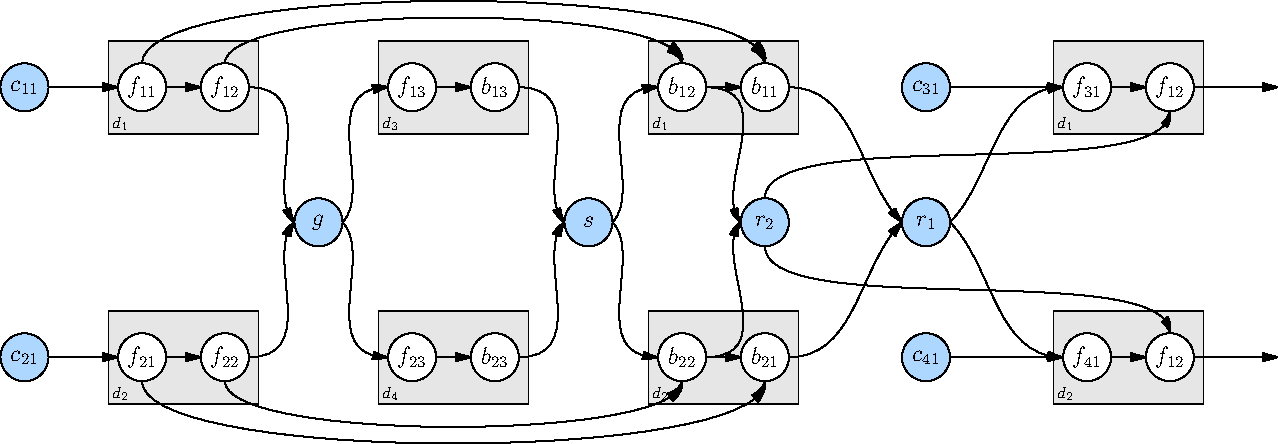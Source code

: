 import math;

size(80cm, 25cm);
unitsize(30, 0);
defaultpen(fontsize(12pt));

//circle radius
real rsize = 0.4;
real shiftscale = 1.4;
real shiftunit = 4.5;
pen fillpen = rgb(156,194,230);

picture getCircle(string s, pair pos, pen p = defaultpen)
{
    picture pic;
    path pt_circle = circle(pos, rsize);
    filldraw(pic, pt_circle, p);
    label(pic, s, pos);
    return pic;
}

picture getRectBox(string s, pen p = lightgray, bool leftdown=true)
{
    picture pic;
    real xsize = 2.5;
    path boxpath = box((0,0), (xsize, xsize*0.618));
    filldraw(pic, boxpath, p);

    // dot(pic, boxpath, darkblue);
    label(pic, s, (0,0), NE,fontsize(8pt));
    return pic;
}

picture getCircleFromBox(picture boxpic, string s="", int idx=0, pen p = currentpen)
{
    picture pic;
    pair leftedge_pt = point(boxpic, W);
    pair rightedt_pt = point(boxpic, E);

    pair cir_pt = shift(shiftscale*rsize, 0)*leftedge_pt;
    if(idx == 1)
    {
        cir_pt = shift(-shiftscale*rsize, 0)*rightedt_pt;
    }

    // dot(pic, cir_pt);
    // write(cir_pt);

    path circle_path = circle(cir_pt, rsize);
    filldraw(pic, circle_path, p);
    
    label(pic, s, cir_pt);
    return pic;
}

picture getCircleBtween4Box(picture LeftUp, picture LeftDown,
                            picture RightUp, picture RightDown,
                            string s="",
                            pen p = currentpen)
{
    picture pic;
    pair ptLeftUp = point(LeftUp, E);
    pair ptLeftDown = point(LeftDown, E);
    pair ptRightUp = point(RightUp, W);
    pair ptRightDown = point(RightDown, W);

    pair ptCenter = midpoint(ptLeftUp--ptLeftDown--ptRightUp--ptRightDown);

    path cir_path = circle(ptCenter, rsize);
    filldraw(pic, cir_path, p);
    label(pic, s, ptCenter);
    // write(ptCenter);
    // dot(pic, ptCenter);

    return pic;
}

picture LineTwo2One(picture nodeUp, picture nodeDown, picture nodeMidlle)
{
    picture pic;
    path up2Mid = point(nodeUp, E){right}..{SE}point(nodeMidlle, W);
    draw(pic, up2Mid, Arrow);
    path down2Mid = point(nodeDown, E){right}..{NE}point(nodeMidlle, W);
    draw(pic, down2Mid, Arrow);
    return pic;
}

picture LineOne2Two(picture nodeMidlle, picture nodeUp, picture nodeDown)
{
    picture pic;
    path mid2Up = point(nodeMidlle, E){NE}..{right}point(nodeUp, W);
    draw(pic, mid2Up, Arrow);
    path mid2Down = point(nodeMidlle, E){SE}..{right}point(nodeDown, W);
    draw(pic, mid2Down, Arrow);
    return pic;
}

picture LineLeft2Rgiht(picture nodeLeft, picture nodeRight)
{
    picture pic;
    path l2r = point(nodeLeft, E){right}..{right}point(nodeRight, W);
    draw(pic, l2r, Arrow);
    return pic;
}

picture LineUpCurve(picture nodeLeft, picture nodeRight, int tvalue=5)
{
    picture pic;
    path left2right= point(nodeLeft, N){up}.. tension tvalue ..{down}point(nodeRight, N);
    draw(pic, left2right, Arrow);
    return pic;
}

picture LineDownCurve(picture nodeLeft, picture nodeRight, int tvalue=5)
{
    picture pic;
    path left2right= point(nodeLeft, S){down}.. tension tvalue ..{up}point(nodeRight, S);
    draw(pic, left2right, Arrow);
    return pic;
}

picture boxpic00 = shift(0, 0)*getRectBox("$d_1$", false);
picture boxpic01 = shift(1shiftunit, 0)*getRectBox("$d_3$", false);
picture boxpic02 = shift(2shiftunit, 0)*getRectBox("$d_1$", false);
picture boxpic03 = shift(3.5shiftunit, 0)*getRectBox("$d_1$", false);
add(boxpic00);
add(boxpic01);
add(boxpic02);
add(boxpic03);

real yshift=-shiftunit;
picture boxpic10 = shift(0, yshift)*getRectBox("$d_2$", false);
picture boxpic11 = shift(1shiftunit, yshift)*getRectBox("$d_4$", false);
picture boxpic12 = shift(2shiftunit, yshift)*getRectBox("$d_2$", false);
picture boxpic13 = shift(3.5shiftunit, yshift)*getRectBox("$d_2$", false);
add(boxpic10);
add(boxpic11);
add(boxpic12);
add(boxpic13);

//-------------Draw circle node in box--------------


picture f11 = getCircleFromBox(boxpic00, "$f_{11}$", white);
picture f12 = getCircleFromBox(boxpic00, "$f_{12}$", 1, white);
add(f11);
add(f12);

picture f13 = getCircleFromBox(boxpic01, "$f_{13}$", white);
picture b13 = getCircleFromBox(boxpic01, "$b_{13}$", 1, white);
add(f13);
add(b13);

picture b12 = getCircleFromBox(boxpic02, "$b_{12}$", white);
picture b11 = getCircleFromBox(boxpic02, "$b_{11}$", 1, white);
add(b12);
add(b11);

picture f31 = getCircleFromBox(boxpic03, "$f_{31}$", 0, white);
picture f12_ = getCircleFromBox(boxpic03, "$f_{12}$", 1, white);
add(f31);
add(f12_);

picture f21 = getCircleFromBox(boxpic10, "$f_{21}$", 0, white);
picture f22 = getCircleFromBox(boxpic10, "$f_{22}$", 1, white);
add(f21);
add(f22);

picture f23 = getCircleFromBox(boxpic11, "$f_{23}$", 0, white);
picture b23 = getCircleFromBox(boxpic11, "$b_{23}$", 1, white);
add(f23);
add(b23);

picture b22 = getCircleFromBox(boxpic12, "$b_{22}$", 0, white);
picture b21 = getCircleFromBox(boxpic12, "$b_{21}$", 1, white);
add(b22);
add(b21);

picture f41 = getCircleFromBox(boxpic13, "$f_{41}$", 0, white);
picture f12__ = getCircleFromBox(boxpic13, "$f_{12}$", 1, white);
add(f41);
add(f12__);

// ------------ draw circle node out of box --------
picture g = getCircleBtween4Box(boxpic00, boxpic01, boxpic10, boxpic11, "$g$", fillpen);
write(point(g, E));
write(point(g, W));
write(point(g, S));
write(point(g, N));
add(g);

picture s = getCircleBtween4Box(boxpic01, boxpic02, boxpic11, boxpic12, "$s$", fillpen);
add(s);

picture r1 = getCircleBtween4Box(boxpic02, boxpic03, boxpic12, boxpic13, "$r_1$", fillpen);
add(r1);

picture r2;
pair ptR2 = midpoint(point(b11, S)--point(b21, N));
r2 = getCircle("$r_2$", ptR2, fillpen);
add(r2);

picture c11;
pair ptC11 = shift(-shiftscale, 0)*point(boxpic00, W);
c11 = getCircle("$c_{11}$", ptC11, fillpen);
add(c11);

picture c21;
pair ptC21 = shift(-shiftscale, 0)*point(boxpic10, W);
c21 = getCircle("$c_{21}$", ptC21, fillpen);
add(c21);

picture c31;
pair ptC31 = midpoint(point(boxpic02, E)--point(boxpic03, W));
c31 = getCircle("$c_{31}$", ptC31, fillpen);
add(c31);

picture c41;
pair ptC41 = midpoint(point(boxpic12, E)--point(boxpic13, W));
c41 = getCircle("$c_{41}$", ptC41, fillpen);
add(c41);

//----------- draw link lines

//two to ones, one to twos
add(LineTwo2One(f12, f22, g));
add(LineOne2Two(g, f13, f23));
add(LineTwo2One(b13, b23, s));
add(LineOne2Two(s, b12, b22));
add(LineTwo2One(b12, b22, r2));
add(LineTwo2One(b11, b21, r1));
add(LineOne2Two(r1, f31, f41));

// strait lines
//   row 1
add(LineLeft2Rgiht(c11, f11));
add(LineLeft2Rgiht(f11, f12));

add(LineLeft2Rgiht(f13, b13));

add(LineLeft2Rgiht(b12, b11));

add(LineLeft2Rgiht(c31, f31));
add(LineLeft2Rgiht(f31, f12_));

//   row 2
add(LineLeft2Rgiht(c21, f21));
add(LineLeft2Rgiht(f21, f22));

add(LineLeft2Rgiht(f23, b23));
add(LineLeft2Rgiht(b22, b21));

add(LineLeft2Rgiht(c41, f41));
add(LineLeft2Rgiht(f41, f12__));

// up curve lines
add(LineUpCurve(f11, b11));
add(LineUpCurve(f12, b12));

// down curve lines
add(LineDownCurve(f21, b21));
add(LineDownCurve(f22, b22));

// r2 to f12
path r2Tof12 = point(r2, N){up}.. tension 3 ..{up}point(f12_, S);
draw(r2Tof12, Arrow);
path r2Tof12 = point(r2, S){down}.. tension 3 ..{down}point(f12__, N);
draw(r2Tof12, Arrow);

// left most line
path leftLine1 = point(f12_, E)--shift(shiftscale)*point(f12_, E);
draw(leftLine1, Arrow);

path leftLine2 = point(f12__, E)--shift(shiftscale)*point(f12__, E);
draw(leftLine2, Arrow);


